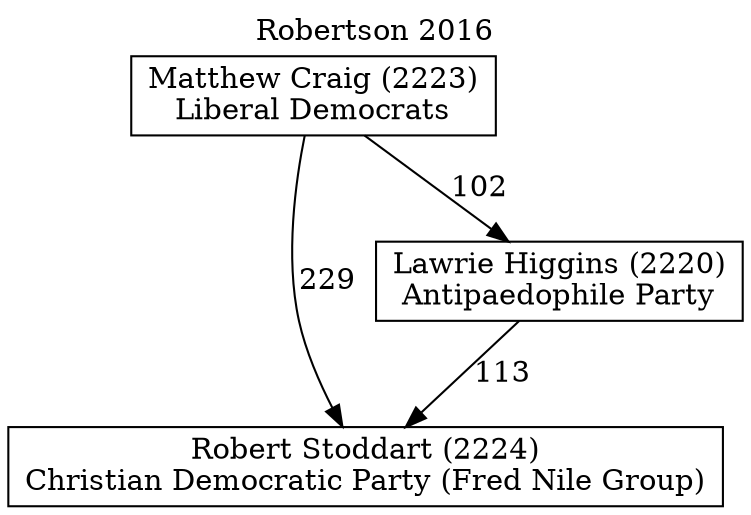 // House preference flow
digraph "Robert Stoddart (2224)_Robertson_2016" {
	graph [label="Robertson 2016" labelloc=t mclimit=10]
	node [shape=box]
	"Robert Stoddart (2224)" [label="Robert Stoddart (2224)
Christian Democratic Party (Fred Nile Group)"]
	"Lawrie Higgins (2220)" [label="Lawrie Higgins (2220)
Antipaedophile Party"]
	"Matthew Craig (2223)" [label="Matthew Craig (2223)
Liberal Democrats"]
	"Lawrie Higgins (2220)" -> "Robert Stoddart (2224)" [label=113]
	"Matthew Craig (2223)" -> "Lawrie Higgins (2220)" [label=102]
	"Matthew Craig (2223)" -> "Robert Stoddart (2224)" [label=229]
}
